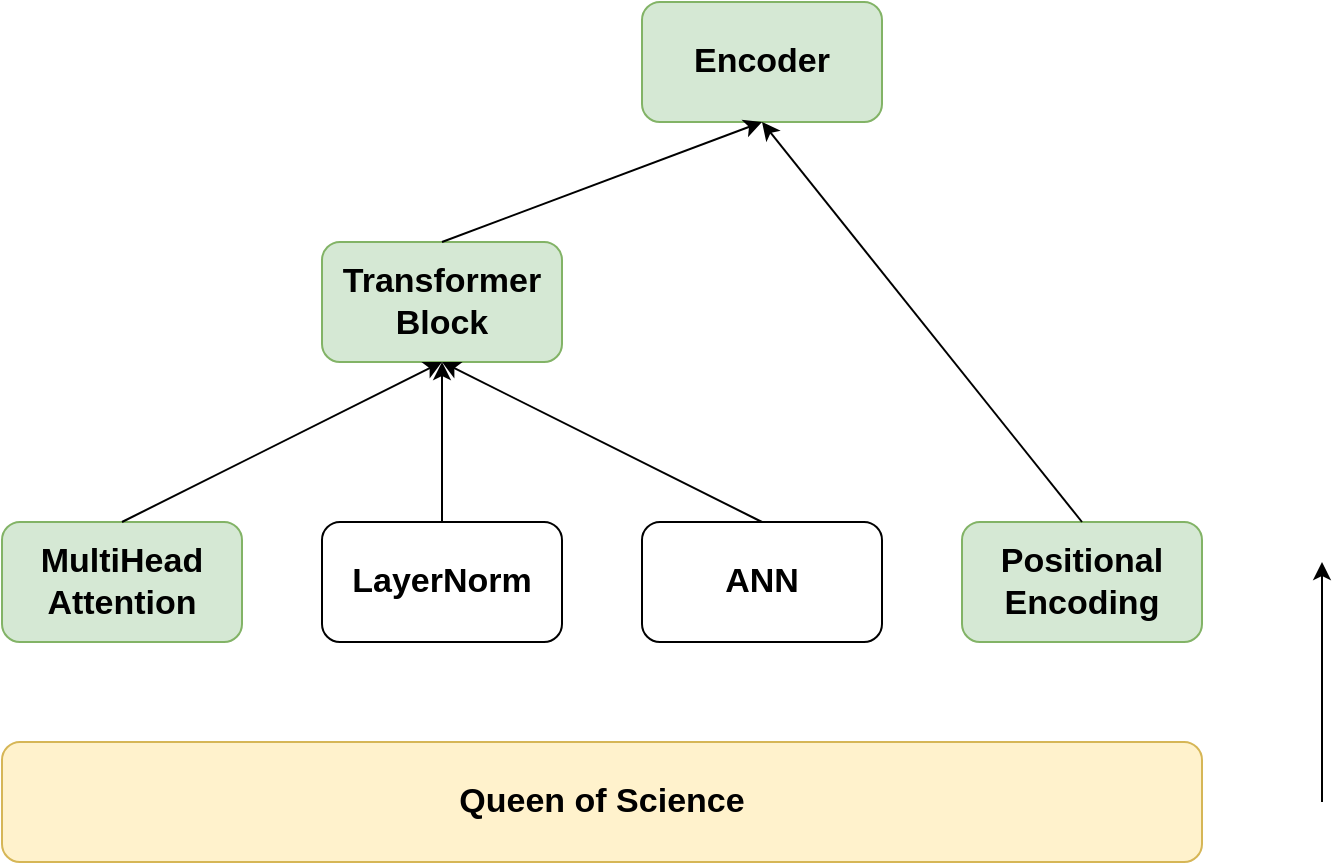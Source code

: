 <mxfile version="20.5.1" type="github"><diagram id="aIAnV5oUoGcDxTvu3gbI" name="Page-1"><mxGraphModel dx="782" dy="458" grid="1" gridSize="10" guides="1" tooltips="1" connect="1" arrows="1" fold="1" page="1" pageScale="1" pageWidth="850" pageHeight="1100" math="0" shadow="0"><root><mxCell id="0"/><mxCell id="1" parent="0"/><mxCell id="lSFZl6le_o7OKmsEuBLS-1" value="MultiHead Attention" style="rounded=1;whiteSpace=wrap;html=1;fontStyle=1;fontSize=17;fillColor=#d5e8d4;strokeColor=#82b366;" vertex="1" parent="1"><mxGeometry x="40" y="280" width="120" height="60" as="geometry"/></mxCell><mxCell id="lSFZl6le_o7OKmsEuBLS-2" value="LayerNorm" style="rounded=1;whiteSpace=wrap;html=1;fontStyle=1;fontSize=17;" vertex="1" parent="1"><mxGeometry x="200" y="280" width="120" height="60" as="geometry"/></mxCell><mxCell id="lSFZl6le_o7OKmsEuBLS-3" value="ANN" style="rounded=1;whiteSpace=wrap;html=1;fontStyle=1;fontSize=17;" vertex="1" parent="1"><mxGeometry x="360" y="280" width="120" height="60" as="geometry"/></mxCell><mxCell id="lSFZl6le_o7OKmsEuBLS-4" value="Positional Encoding" style="rounded=1;whiteSpace=wrap;html=1;fontStyle=1;fontSize=17;fillColor=#d5e8d4;strokeColor=#82b366;" vertex="1" parent="1"><mxGeometry x="520" y="280" width="120" height="60" as="geometry"/></mxCell><mxCell id="lSFZl6le_o7OKmsEuBLS-5" value="Transformer Block" style="rounded=1;whiteSpace=wrap;html=1;fontStyle=1;fontSize=17;fillColor=#d5e8d4;strokeColor=#82b366;" vertex="1" parent="1"><mxGeometry x="200" y="140" width="120" height="60" as="geometry"/></mxCell><mxCell id="lSFZl6le_o7OKmsEuBLS-6" value="Encoder" style="rounded=1;whiteSpace=wrap;html=1;fontStyle=1;fontSize=17;fillColor=#d5e8d4;strokeColor=#82b366;" vertex="1" parent="1"><mxGeometry x="360" y="20" width="120" height="60" as="geometry"/></mxCell><mxCell id="lSFZl6le_o7OKmsEuBLS-7" value="" style="endArrow=classic;html=1;rounded=0;entryX=0.5;entryY=1;entryDx=0;entryDy=0;" edge="1" parent="1" target="lSFZl6le_o7OKmsEuBLS-5"><mxGeometry width="50" height="50" relative="1" as="geometry"><mxPoint x="100" y="280" as="sourcePoint"/><mxPoint x="150" y="230" as="targetPoint"/></mxGeometry></mxCell><mxCell id="lSFZl6le_o7OKmsEuBLS-8" value="" style="endArrow=classic;html=1;rounded=0;entryX=0.5;entryY=1;entryDx=0;entryDy=0;exitX=0.5;exitY=0;exitDx=0;exitDy=0;" edge="1" parent="1" source="lSFZl6le_o7OKmsEuBLS-2" target="lSFZl6le_o7OKmsEuBLS-5"><mxGeometry width="50" height="50" relative="1" as="geometry"><mxPoint x="270" y="280" as="sourcePoint"/><mxPoint x="320" y="230" as="targetPoint"/></mxGeometry></mxCell><mxCell id="lSFZl6le_o7OKmsEuBLS-9" value="" style="endArrow=classic;html=1;rounded=0;exitX=0.5;exitY=0;exitDx=0;exitDy=0;entryX=0.5;entryY=1;entryDx=0;entryDy=0;" edge="1" parent="1" source="lSFZl6le_o7OKmsEuBLS-3" target="lSFZl6le_o7OKmsEuBLS-5"><mxGeometry width="50" height="50" relative="1" as="geometry"><mxPoint x="380" y="270" as="sourcePoint"/><mxPoint x="430" y="220" as="targetPoint"/></mxGeometry></mxCell><mxCell id="lSFZl6le_o7OKmsEuBLS-10" value="" style="endArrow=classic;html=1;rounded=0;entryX=0.5;entryY=1;entryDx=0;entryDy=0;" edge="1" parent="1" target="lSFZl6le_o7OKmsEuBLS-6"><mxGeometry width="50" height="50" relative="1" as="geometry"><mxPoint x="260" y="140" as="sourcePoint"/><mxPoint x="310" y="90" as="targetPoint"/></mxGeometry></mxCell><mxCell id="lSFZl6le_o7OKmsEuBLS-11" value="" style="endArrow=classic;html=1;rounded=0;" edge="1" parent="1"><mxGeometry width="50" height="50" relative="1" as="geometry"><mxPoint x="580" y="280" as="sourcePoint"/><mxPoint x="420" y="80" as="targetPoint"/></mxGeometry></mxCell><mxCell id="lSFZl6le_o7OKmsEuBLS-12" value="Queen of Science" style="rounded=1;whiteSpace=wrap;html=1;fontSize=17;fontStyle=1;fillColor=#fff2cc;strokeColor=#d6b656;" vertex="1" parent="1"><mxGeometry x="40" y="390" width="600" height="60" as="geometry"/></mxCell><mxCell id="lSFZl6le_o7OKmsEuBLS-14" value="" style="endArrow=classic;html=1;rounded=0;fontSize=17;" edge="1" parent="1"><mxGeometry width="50" height="50" relative="1" as="geometry"><mxPoint x="700" y="420" as="sourcePoint"/><mxPoint x="700" y="300" as="targetPoint"/></mxGeometry></mxCell></root></mxGraphModel></diagram></mxfile>